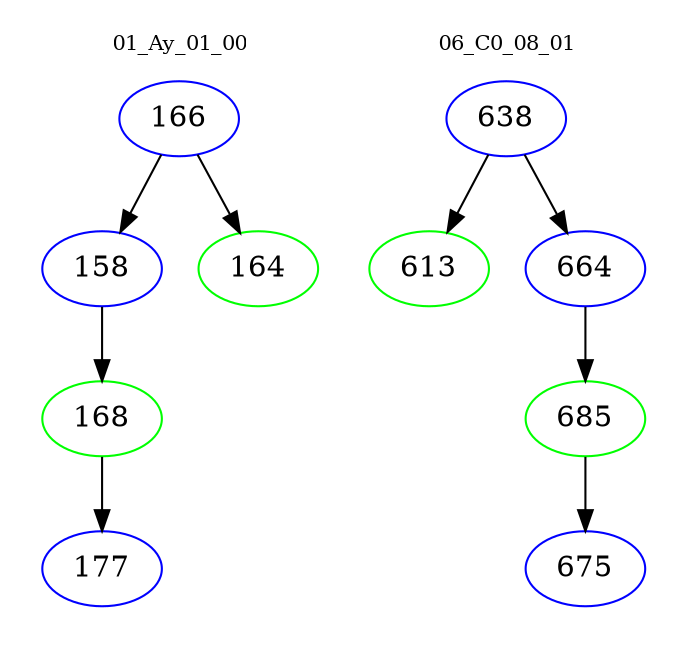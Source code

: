 digraph{
subgraph cluster_0 {
color = white
label = "01_Ay_01_00";
fontsize=10;
T0_166 [label="166", color="blue"]
T0_166 -> T0_158 [color="black"]
T0_158 [label="158", color="blue"]
T0_158 -> T0_168 [color="black"]
T0_168 [label="168", color="green"]
T0_168 -> T0_177 [color="black"]
T0_177 [label="177", color="blue"]
T0_166 -> T0_164 [color="black"]
T0_164 [label="164", color="green"]
}
subgraph cluster_1 {
color = white
label = "06_C0_08_01";
fontsize=10;
T1_638 [label="638", color="blue"]
T1_638 -> T1_613 [color="black"]
T1_613 [label="613", color="green"]
T1_638 -> T1_664 [color="black"]
T1_664 [label="664", color="blue"]
T1_664 -> T1_685 [color="black"]
T1_685 [label="685", color="green"]
T1_685 -> T1_675 [color="black"]
T1_675 [label="675", color="blue"]
}
}
